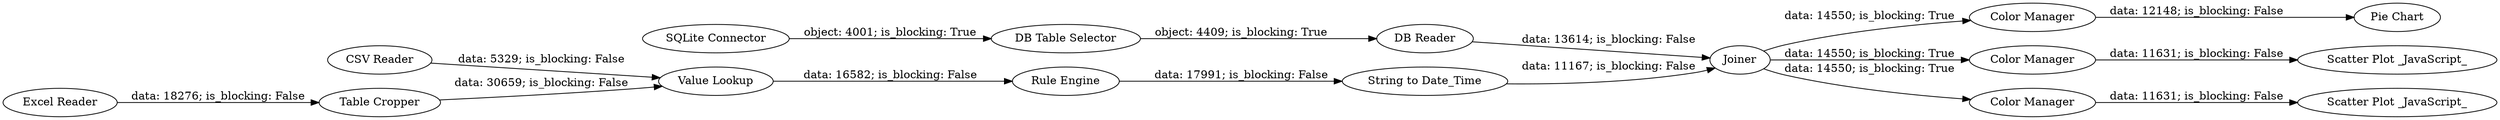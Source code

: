 digraph {
	"1550351389418867264_266" [label="Table Cropper"]
	"1550351389418867264_433" [label="Color Manager"]
	"1550351389418867264_272" [label="Rule Engine"]
	"1550351389418867264_435" [label="Scatter Plot _JavaScript_"]
	"1550351389418867264_404" [label="DB Reader"]
	"1550351389418867264_273" [label="String to Date_Time"]
	"1550351389418867264_271" [label="Value Lookup"]
	"1550351389418867264_371" [label="Color Manager"]
	"1550351389418867264_424" [label="CSV Reader"]
	"1550351389418867264_434" [label="Color Manager"]
	"1550351389418867264_406" [label="SQLite Connector"]
	"1550351389418867264_382" [label="Scatter Plot _JavaScript_"]
	"1550351389418867264_437" [label="Pie Chart"]
	"1550351389418867264_426" [label="Excel Reader"]
	"1550351389418867264_368" [label=Joiner]
	"1550351389418867264_403" [label="DB Table Selector"]
	"1550351389418867264_368" -> "1550351389418867264_434" [label="data: 14550; is_blocking: True"]
	"1550351389418867264_406" -> "1550351389418867264_403" [label="object: 4001; is_blocking: True"]
	"1550351389418867264_368" -> "1550351389418867264_433" [label="data: 14550; is_blocking: True"]
	"1550351389418867264_371" -> "1550351389418867264_382" [label="data: 11631; is_blocking: False"]
	"1550351389418867264_271" -> "1550351389418867264_272" [label="data: 16582; is_blocking: False"]
	"1550351389418867264_272" -> "1550351389418867264_273" [label="data: 17991; is_blocking: False"]
	"1550351389418867264_368" -> "1550351389418867264_371" [label="data: 14550; is_blocking: True"]
	"1550351389418867264_266" -> "1550351389418867264_271" [label="data: 30659; is_blocking: False"]
	"1550351389418867264_404" -> "1550351389418867264_368" [label="data: 13614; is_blocking: False"]
	"1550351389418867264_434" -> "1550351389418867264_435" [label="data: 11631; is_blocking: False"]
	"1550351389418867264_273" -> "1550351389418867264_368" [label="data: 11167; is_blocking: False"]
	"1550351389418867264_424" -> "1550351389418867264_271" [label="data: 5329; is_blocking: False"]
	"1550351389418867264_426" -> "1550351389418867264_266" [label="data: 18276; is_blocking: False"]
	"1550351389418867264_403" -> "1550351389418867264_404" [label="object: 4409; is_blocking: True"]
	"1550351389418867264_433" -> "1550351389418867264_437" [label="data: 12148; is_blocking: False"]
	rankdir=LR
}
